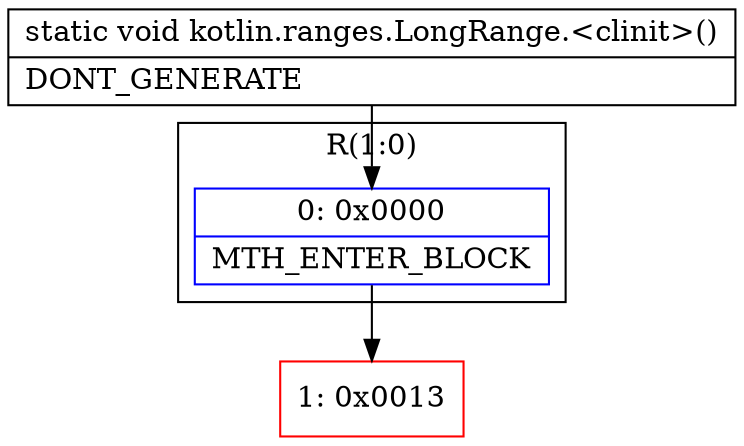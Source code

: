 digraph "CFG forkotlin.ranges.LongRange.\<clinit\>()V" {
subgraph cluster_Region_60764367 {
label = "R(1:0)";
node [shape=record,color=blue];
Node_0 [shape=record,label="{0\:\ 0x0000|MTH_ENTER_BLOCK\l}"];
}
Node_1 [shape=record,color=red,label="{1\:\ 0x0013}"];
MethodNode[shape=record,label="{static void kotlin.ranges.LongRange.\<clinit\>()  | DONT_GENERATE\l}"];
MethodNode -> Node_0;
Node_0 -> Node_1;
}

